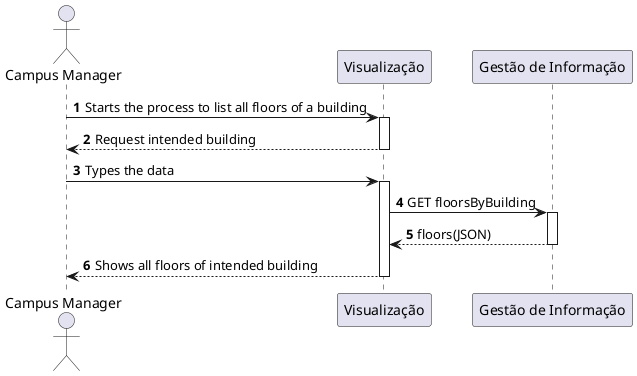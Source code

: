 @startuml

autonumber
actor "Campus Manager" as CM
participant Visualização
participant "Gestão de Informação" as GI

CM -> Visualização: Starts the process to list all floors of a building
activate Visualização
Visualização --> CM:  Request intended building
deactivate Visualização

CM -> Visualização: Types the data
activate Visualização

Visualização -> GI: GET floorsByBuilding
activate GI
GI --> Visualização: floors(JSON)
deactivate GI

CM <-- Visualização: Shows all floors of intended building
deactivate Visualização


@enduml

